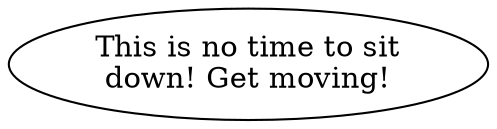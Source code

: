 digraph CHAIR {
  "start" [style=filled       fillcolor="#FFFFFF"       color="#000000"]
  "start" [label="This is no time to sit\ndown! Get moving!"]
}